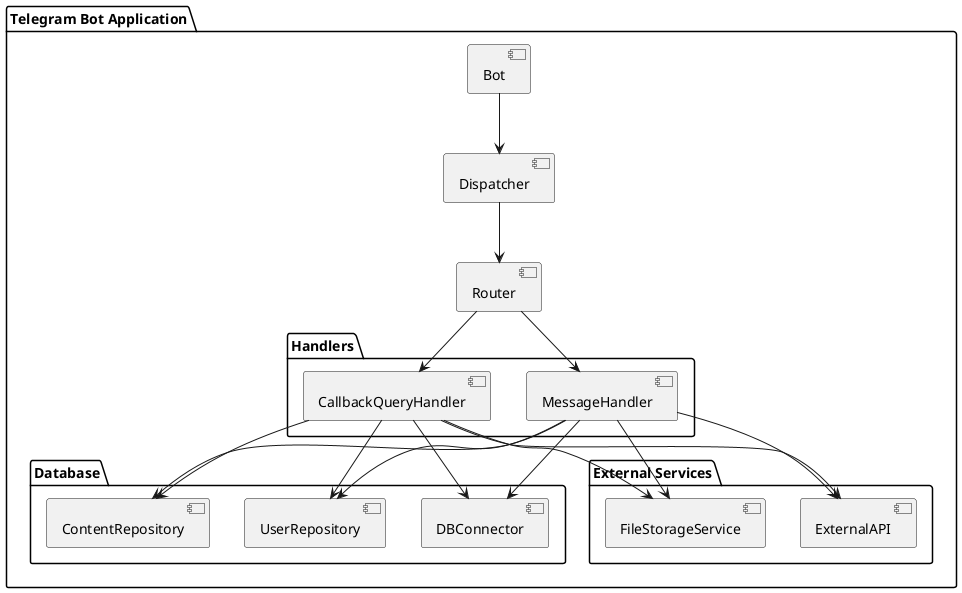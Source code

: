 @startuml
package "Telegram Bot Application" {
    [Bot] --> [Dispatcher]

    [Dispatcher] --> [Router]

    package "Handlers" {
        [MessageHandler]
        [CallbackQueryHandler]
    }

    [Router] --> [MessageHandler]
    [Router] --> [CallbackQueryHandler]

    package "Database" {
        [DBConnector]
        [UserRepository]
        [ContentRepository]
    }

    package "External Services" {
        [ExternalAPI]
        [FileStorageService]
    }

    [MessageHandler] --> [DBConnector]
    [MessageHandler] --> [UserRepository]
    [MessageHandler] --> [ContentRepository]
    [MessageHandler] --> [ExternalAPI]
    [MessageHandler] --> [FileStorageService]

    [CallbackQueryHandler] --> [DBConnector]
    [CallbackQueryHandler] --> [UserRepository]
    [CallbackQueryHandler] --> [ContentRepository]
    [CallbackQueryHandler] --> [ExternalAPI]
    [CallbackQueryHandler] --> [FileStorageService]
}
@enduml
